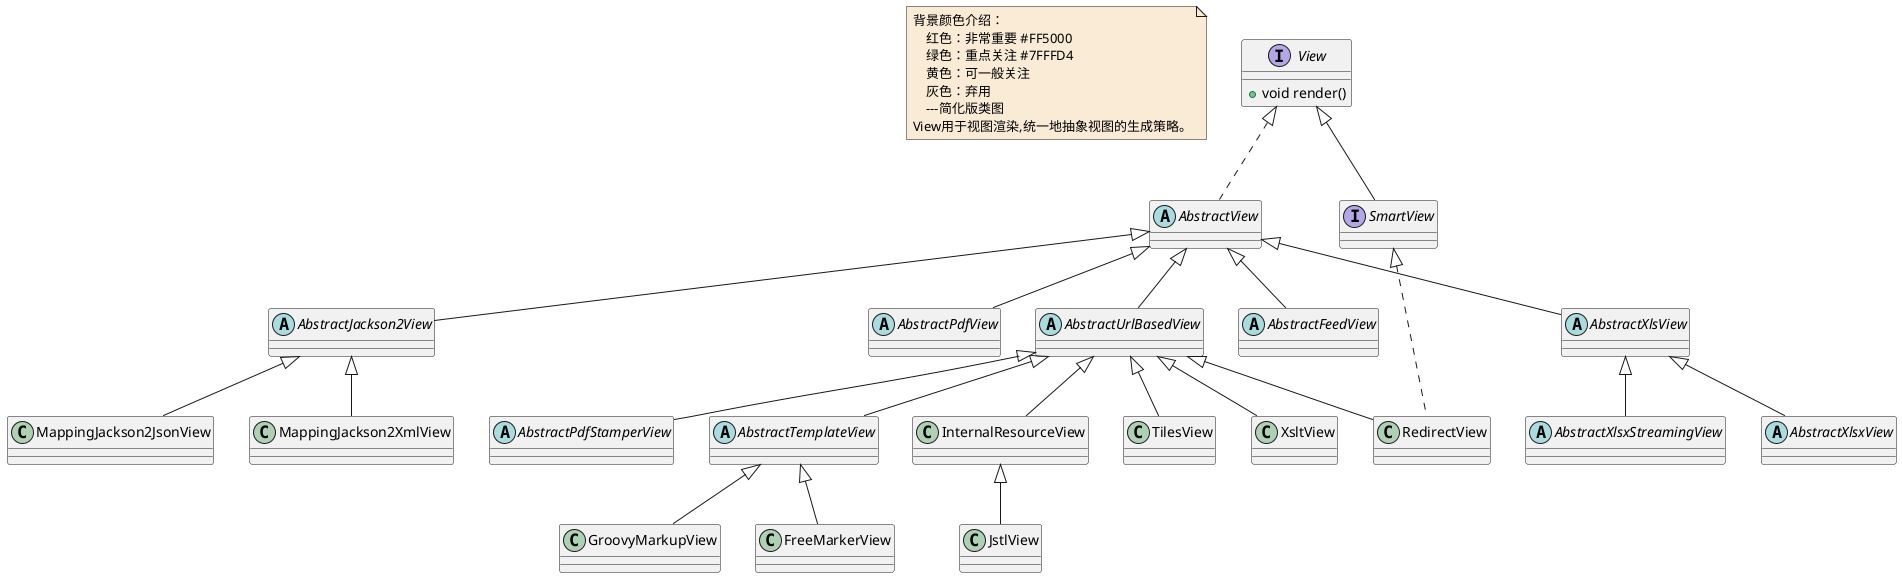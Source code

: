 @startuml

note  as N1 #FAEBD7
    背景颜色介绍：
        红色：非常重要 #FF5000
        绿色：重点关注 #7FFFD4
        黄色：可一般关注
        灰色：弃用
        ---简化版类图
    View用于视图渲染,统一地抽象视图的生成策略。
end note

interface View
View : +void render()
abstract class AbstractFeedView
abstract class AbstractJackson2View
abstract class AbstractPdfStamperView
abstract class AbstractPdfView
abstract class AbstractTemplateView
abstract class AbstractUrlBasedView
abstract class AbstractView
abstract class AbstractXlsView
abstract class AbstractXlsxStreamingView
abstract class AbstractXlsxView
class FreeMarkerView
class GroovyMarkupView
class InternalResourceView
class JstlView
class MappingJackson2JsonView
class MappingJackson2XmlView
class RedirectView
interface SmartView
class TilesView
class XsltView


AbstractJackson2View <|-- MappingJackson2JsonView
AbstractJackson2View <|-- MappingJackson2XmlView


AbstractTemplateView <|-- FreeMarkerView
AbstractTemplateView <|-- GroovyMarkupView


AbstractView <|-- AbstractFeedView
AbstractView <|-- AbstractJackson2View
AbstractView <|-- AbstractPdfView
AbstractView <|-- AbstractUrlBasedView
AbstractView <|-- AbstractXlsView


AbstractXlsView <|-- AbstractXlsxStreamingView
AbstractXlsView <|-- AbstractXlsxView

AbstractUrlBasedView <|-- AbstractPdfStamperView
AbstractUrlBasedView <|-- AbstractTemplateView
AbstractUrlBasedView <|-- InternalResourceView
AbstractUrlBasedView <|-- RedirectView
AbstractUrlBasedView <|-- TilesView
AbstractUrlBasedView <|-- XsltView


InternalResourceView <|-- JstlView

SmartView <|.. RedirectView

View <|.. AbstractView
View <|-- SmartView


@enduml